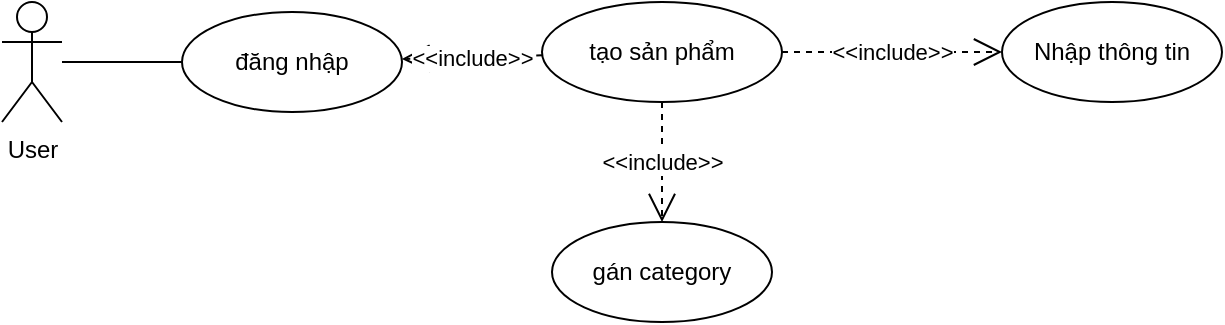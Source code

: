 <mxfile version="24.7.17">
  <diagram name="Page-1" id="YZtYIFS1Q5McApbZaSMp">
    <mxGraphModel dx="1290" dy="563" grid="1" gridSize="10" guides="1" tooltips="1" connect="1" arrows="1" fold="1" page="1" pageScale="1" pageWidth="850" pageHeight="1100" math="0" shadow="0">
      <root>
        <mxCell id="0" />
        <mxCell id="1" parent="0" />
        <mxCell id="-vU2gx9qyAHtCZSmB1QE-1" value="User" style="shape=umlActor;verticalLabelPosition=bottom;verticalAlign=top;html=1;outlineConnect=0;" vertex="1" parent="1">
          <mxGeometry x="110" y="170" width="30" height="60" as="geometry" />
        </mxCell>
        <mxCell id="-vU2gx9qyAHtCZSmB1QE-2" value="đăng nhập" style="ellipse;whiteSpace=wrap;html=1;" vertex="1" parent="1">
          <mxGeometry x="200" y="175" width="110" height="50" as="geometry" />
        </mxCell>
        <mxCell id="-vU2gx9qyAHtCZSmB1QE-3" value="" style="endArrow=none;html=1;rounded=0;" edge="1" parent="1" source="-vU2gx9qyAHtCZSmB1QE-1" target="-vU2gx9qyAHtCZSmB1QE-2">
          <mxGeometry width="50" height="50" relative="1" as="geometry">
            <mxPoint x="205" y="250" as="sourcePoint" />
            <mxPoint x="200" y="200" as="targetPoint" />
          </mxGeometry>
        </mxCell>
        <mxCell id="-vU2gx9qyAHtCZSmB1QE-4" value="tạo sản phẩm" style="ellipse;whiteSpace=wrap;html=1;" vertex="1" parent="1">
          <mxGeometry x="380" y="170" width="120" height="50" as="geometry" />
        </mxCell>
        <mxCell id="-vU2gx9qyAHtCZSmB1QE-5" value="&amp;lt;&amp;lt;include&amp;gt;&amp;gt;" style="endArrow=open;endSize=12;dashed=1;html=1;rounded=0;strokeColor=default;align=center;verticalAlign=middle;fontFamily=Helvetica;fontSize=11;fontColor=default;labelBackgroundColor=default;edgeStyle=none;" edge="1" parent="1" source="-vU2gx9qyAHtCZSmB1QE-4" target="-vU2gx9qyAHtCZSmB1QE-2">
          <mxGeometry width="160" relative="1" as="geometry">
            <mxPoint x="340" y="140" as="sourcePoint" />
            <mxPoint x="628" y="168" as="targetPoint" />
            <mxPoint as="offset" />
          </mxGeometry>
        </mxCell>
        <mxCell id="-vU2gx9qyAHtCZSmB1QE-6" value="gán category" style="ellipse;whiteSpace=wrap;html=1;" vertex="1" parent="1">
          <mxGeometry x="385" y="280" width="110" height="50" as="geometry" />
        </mxCell>
        <mxCell id="-vU2gx9qyAHtCZSmB1QE-7" value="&amp;lt;&amp;lt;include&amp;gt;&amp;gt;" style="endArrow=open;endSize=12;dashed=1;html=1;rounded=0;strokeColor=default;align=center;verticalAlign=middle;fontFamily=Helvetica;fontSize=11;fontColor=default;labelBackgroundColor=default;edgeStyle=none;" edge="1" parent="1" source="-vU2gx9qyAHtCZSmB1QE-4" target="-vU2gx9qyAHtCZSmB1QE-6">
          <mxGeometry x="0.001" width="160" relative="1" as="geometry">
            <mxPoint x="430" y="210" as="sourcePoint" />
            <mxPoint x="320" y="210" as="targetPoint" />
            <mxPoint as="offset" />
          </mxGeometry>
        </mxCell>
        <mxCell id="-vU2gx9qyAHtCZSmB1QE-12" value="Nhập thông tin" style="ellipse;whiteSpace=wrap;html=1;" vertex="1" parent="1">
          <mxGeometry x="610" y="170" width="110" height="50" as="geometry" />
        </mxCell>
        <mxCell id="-vU2gx9qyAHtCZSmB1QE-13" value="&amp;lt;&amp;lt;include&amp;gt;&amp;gt;" style="endArrow=open;endSize=12;dashed=1;html=1;rounded=0;strokeColor=default;align=center;verticalAlign=middle;fontFamily=Helvetica;fontSize=11;fontColor=default;labelBackgroundColor=default;edgeStyle=none;" edge="1" parent="1" source="-vU2gx9qyAHtCZSmB1QE-4" target="-vU2gx9qyAHtCZSmB1QE-12">
          <mxGeometry x="0.001" width="160" relative="1" as="geometry">
            <mxPoint x="550" y="210" as="sourcePoint" />
            <mxPoint x="630" y="210" as="targetPoint" />
            <mxPoint as="offset" />
          </mxGeometry>
        </mxCell>
      </root>
    </mxGraphModel>
  </diagram>
</mxfile>
